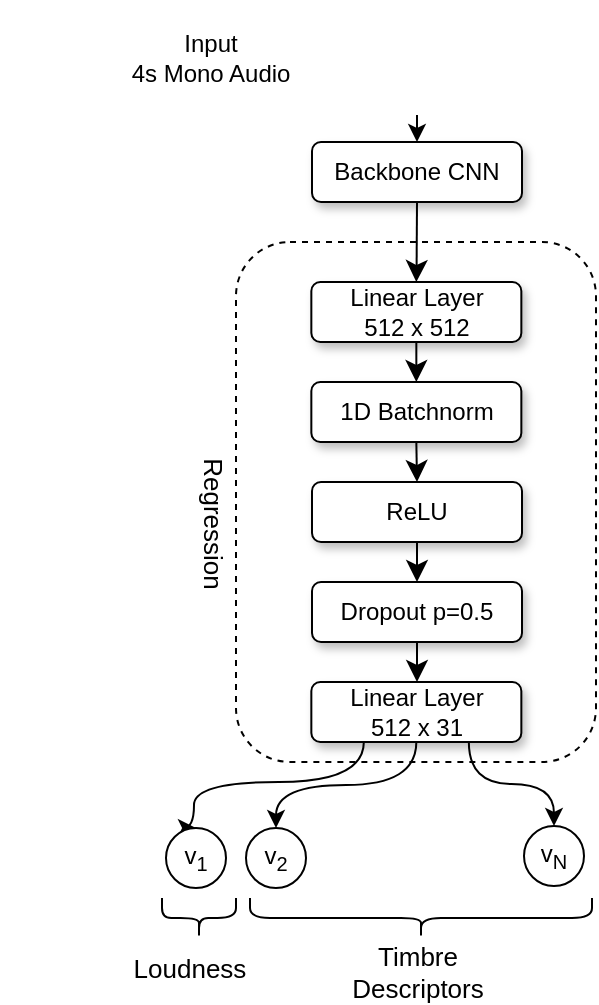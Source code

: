 <mxfile version="20.1.1" type="device"><diagram id="GG5rKbTe8fDQrTFURouP" name="Page-1"><mxGraphModel dx="816" dy="481" grid="1" gridSize="10" guides="1" tooltips="1" connect="1" arrows="1" fold="1" page="1" pageScale="1" pageWidth="850" pageHeight="1100" background="none" math="0" shadow="0"><root><mxCell id="0"/><mxCell id="1" parent="0"/><mxCell id="XHvXu2Eh44ZdJv8nYv3m-17" value="" style="rounded=1;whiteSpace=wrap;html=1;dashed=1;fillColor=none;" parent="1" vertex="1"><mxGeometry x="177" y="150" width="180" height="260" as="geometry"/></mxCell><mxCell id="qXb9EAI51RuNG1TDVk1b-13" value="" style="swimlane;startSize=0;horizontal=1;childLayout=flowLayout;flowOrientation=north;resizable=0;interRankCellSpacing=50;containerType=tree;shadow=0;rounded=0;swimlaneLine=0;perimeterSpacing=0;opacity=0;" parent="1" vertex="1"><mxGeometry x="60" y="70" width="140" height="60" as="geometry"/></mxCell><mxCell id="qXb9EAI51RuNG1TDVk1b-46" style="edgeStyle=orthogonalEdgeStyle;rounded=1;sketch=0;jumpStyle=gap;jumpSize=6;orthogonalLoop=1;jettySize=auto;html=1;exitX=0.5;exitY=1;exitDx=0;exitDy=0;entryX=0.5;entryY=0;entryDx=0;entryDy=0;shadow=0;startArrow=none;startFill=0;endArrow=classic;endFill=1;startSize=10;endSize=8;sourcePerimeterSpacing=0;targetPerimeterSpacing=1;strokeWidth=1;" parent="1" source="qXb9EAI51RuNG1TDVk1b-14" target="qXb9EAI51RuNG1TDVk1b-42" edge="1"><mxGeometry relative="1" as="geometry"/></mxCell><mxCell id="qXb9EAI51RuNG1TDVk1b-14" value="Backbone CNN" style="whiteSpace=wrap;html=1;shadow=1;rounded=1;glass=0;" parent="1" vertex="1"><mxGeometry x="215" y="100" width="105" height="30" as="geometry"/></mxCell><mxCell id="XHvXu2Eh44ZdJv8nYv3m-19" style="edgeStyle=orthogonalEdgeStyle;curved=1;rounded=0;orthogonalLoop=1;jettySize=auto;html=1;exitX=0.5;exitY=1;exitDx=0;exitDy=0;entryX=0.5;entryY=0;entryDx=0;entryDy=0;" parent="1" source="qXb9EAI51RuNG1TDVk1b-27" target="qXb9EAI51RuNG1TDVk1b-14" edge="1"><mxGeometry relative="1" as="geometry"/></mxCell><mxCell id="qXb9EAI51RuNG1TDVk1b-27" value="" style="shape=image;imageAspect=0;aspect=fixed;verticalLabelPosition=bottom;verticalAlign=top;rounded=0;shadow=0;sketch=0;image=https://i.etsystatic.com/27498402/r/il/1d3855/2878076064/il_fullxfull.2878076064_pfyw.jpg;clipPath=inset(26% 7.09% 27.67% 7.09%);" parent="1" vertex="1"><mxGeometry x="215" y="29" width="105" height="57.46" as="geometry"/></mxCell><mxCell id="qXb9EAI51RuNG1TDVk1b-79" style="edgeStyle=none;rounded=1;sketch=0;jumpStyle=gap;jumpSize=6;orthogonalLoop=1;jettySize=auto;html=1;exitX=0.5;exitY=1;exitDx=0;exitDy=0;entryX=0.5;entryY=0;entryDx=0;entryDy=0;shadow=0;startArrow=none;startFill=0;endArrow=classic;endFill=1;startSize=10;endSize=8;sourcePerimeterSpacing=0;targetPerimeterSpacing=1;strokeWidth=1;" parent="1" source="qXb9EAI51RuNG1TDVk1b-42" target="qXb9EAI51RuNG1TDVk1b-78" edge="1"><mxGeometry relative="1" as="geometry"/></mxCell><mxCell id="qXb9EAI51RuNG1TDVk1b-42" value="&lt;div&gt;Linear Layer &lt;br&gt;&lt;/div&gt;&lt;div&gt;512 x 512&lt;br&gt;&lt;/div&gt;" style="whiteSpace=wrap;html=1;shadow=1;rounded=1;glass=0;" parent="1" vertex="1"><mxGeometry x="214.67" y="170" width="105" height="30" as="geometry"/></mxCell><mxCell id="qXb9EAI51RuNG1TDVk1b-71" value="&lt;div&gt;Input&lt;br&gt;&lt;/div&gt;&lt;div&gt;4s Mono Audio&lt;/div&gt;" style="text;html=1;align=center;verticalAlign=middle;resizable=0;points=[];autosize=1;strokeColor=none;fillColor=none;shadow=0;" parent="1" vertex="1"><mxGeometry x="114.34" y="42.73" width="100" height="30" as="geometry"/></mxCell><mxCell id="qXb9EAI51RuNG1TDVk1b-81" style="edgeStyle=none;rounded=1;sketch=0;jumpStyle=gap;jumpSize=6;orthogonalLoop=1;jettySize=auto;html=1;exitX=0.5;exitY=1;exitDx=0;exitDy=0;entryX=0.5;entryY=0;entryDx=0;entryDy=0;shadow=0;startArrow=none;startFill=0;endArrow=classic;endFill=1;startSize=10;endSize=8;sourcePerimeterSpacing=0;targetPerimeterSpacing=1;strokeWidth=1;" parent="1" source="qXb9EAI51RuNG1TDVk1b-78" target="qXb9EAI51RuNG1TDVk1b-80" edge="1"><mxGeometry relative="1" as="geometry"/></mxCell><mxCell id="qXb9EAI51RuNG1TDVk1b-78" value="1D Batchnorm" style="whiteSpace=wrap;html=1;shadow=1;rounded=1;glass=0;" parent="1" vertex="1"><mxGeometry x="214.67" y="220" width="105" height="30" as="geometry"/></mxCell><mxCell id="qXb9EAI51RuNG1TDVk1b-83" style="edgeStyle=none;rounded=1;sketch=0;jumpStyle=gap;jumpSize=6;orthogonalLoop=1;jettySize=auto;html=1;exitX=0.5;exitY=1;exitDx=0;exitDy=0;entryX=0.5;entryY=0;entryDx=0;entryDy=0;shadow=0;startArrow=none;startFill=0;endArrow=classic;endFill=1;startSize=10;endSize=8;sourcePerimeterSpacing=0;targetPerimeterSpacing=1;strokeWidth=1;" parent="1" source="qXb9EAI51RuNG1TDVk1b-80" target="qXb9EAI51RuNG1TDVk1b-82" edge="1"><mxGeometry relative="1" as="geometry"/></mxCell><mxCell id="qXb9EAI51RuNG1TDVk1b-80" value="ReLU" style="whiteSpace=wrap;html=1;shadow=1;rounded=1;glass=0;" parent="1" vertex="1"><mxGeometry x="215" y="270" width="105" height="30" as="geometry"/></mxCell><mxCell id="qXb9EAI51RuNG1TDVk1b-85" style="edgeStyle=none;rounded=1;sketch=0;jumpStyle=gap;jumpSize=6;orthogonalLoop=1;jettySize=auto;html=1;exitX=0.5;exitY=1;exitDx=0;exitDy=0;entryX=0.5;entryY=0;entryDx=0;entryDy=0;shadow=0;startArrow=none;startFill=0;endArrow=classic;endFill=1;startSize=10;endSize=8;sourcePerimeterSpacing=0;targetPerimeterSpacing=1;strokeWidth=1;" parent="1" source="qXb9EAI51RuNG1TDVk1b-82" edge="1"><mxGeometry relative="1" as="geometry"><mxPoint x="267.5" y="370" as="targetPoint"/></mxGeometry></mxCell><mxCell id="qXb9EAI51RuNG1TDVk1b-82" value="Dropout p=0.5" style="whiteSpace=wrap;html=1;shadow=1;rounded=1;glass=0;" parent="1" vertex="1"><mxGeometry x="215" y="320" width="105" height="30" as="geometry"/></mxCell><mxCell id="XHvXu2Eh44ZdJv8nYv3m-10" style="edgeStyle=orthogonalEdgeStyle;curved=1;rounded=0;orthogonalLoop=1;jettySize=auto;html=1;exitX=0.25;exitY=1;exitDx=0;exitDy=0;entryX=0.5;entryY=0;entryDx=0;entryDy=0;" parent="1" source="qXb9EAI51RuNG1TDVk1b-86" target="XHvXu2Eh44ZdJv8nYv3m-1" edge="1"><mxGeometry relative="1" as="geometry"><Array as="points"><mxPoint x="241" y="420"/><mxPoint x="156" y="420"/></Array></mxGeometry></mxCell><mxCell id="XHvXu2Eh44ZdJv8nYv3m-11" style="edgeStyle=orthogonalEdgeStyle;curved=1;rounded=0;orthogonalLoop=1;jettySize=auto;html=1;exitX=0.5;exitY=1;exitDx=0;exitDy=0;" parent="1" source="qXb9EAI51RuNG1TDVk1b-86" target="XHvXu2Eh44ZdJv8nYv3m-3" edge="1"><mxGeometry relative="1" as="geometry"/></mxCell><mxCell id="XHvXu2Eh44ZdJv8nYv3m-16" style="edgeStyle=orthogonalEdgeStyle;curved=1;rounded=0;orthogonalLoop=1;jettySize=auto;html=1;exitX=0.75;exitY=1;exitDx=0;exitDy=0;entryX=0.5;entryY=0;entryDx=0;entryDy=0;" parent="1" source="qXb9EAI51RuNG1TDVk1b-86" target="XHvXu2Eh44ZdJv8nYv3m-15" edge="1"><mxGeometry relative="1" as="geometry"/></mxCell><mxCell id="qXb9EAI51RuNG1TDVk1b-86" value="&lt;div&gt;Linear Layer&lt;/div&gt;&lt;div&gt;512 x 31&lt;br&gt;&lt;/div&gt;" style="whiteSpace=wrap;html=1;shadow=1;rounded=1;glass=0;" parent="1" vertex="1"><mxGeometry x="214.67" y="370" width="105" height="30" as="geometry"/></mxCell><mxCell id="XHvXu2Eh44ZdJv8nYv3m-1" value="v&lt;sub&gt;1&lt;/sub&gt;" style="ellipse;whiteSpace=wrap;html=1;aspect=fixed;" parent="1" vertex="1"><mxGeometry x="142" y="443" width="30" height="30" as="geometry"/></mxCell><mxCell id="XHvXu2Eh44ZdJv8nYv3m-3" value="v&lt;sub&gt;2&lt;/sub&gt;" style="ellipse;whiteSpace=wrap;html=1;aspect=fixed;" parent="1" vertex="1"><mxGeometry x="182" y="443" width="30" height="30" as="geometry"/></mxCell><mxCell id="XHvXu2Eh44ZdJv8nYv3m-15" value="v&lt;sub&gt;N&lt;/sub&gt;" style="ellipse;whiteSpace=wrap;html=1;aspect=fixed;" parent="1" vertex="1"><mxGeometry x="321" y="442" width="30" height="30" as="geometry"/></mxCell><mxCell id="XHvXu2Eh44ZdJv8nYv3m-18" value="Regression" style="text;html=1;strokeColor=none;fillColor=none;align=center;verticalAlign=middle;whiteSpace=wrap;rounded=0;dashed=1;rotation=90;shadow=0;strokeWidth=1;perimeterSpacing=0;labelBackgroundColor=none;fontColor=default;spacingLeft=0;spacing=2;fontStyle=0;fontSize=13;" parent="1" vertex="1"><mxGeometry x="136" y="276" width="60" height="30" as="geometry"/></mxCell><mxCell id="QFQE4dwfznzjbwg2cKlu-3" value="" style="shape=image;html=1;verticalAlign=top;verticalLabelPosition=bottom;labelBackgroundColor=#ffffff;imageAspect=0;aspect=fixed;image=https://cdn0.iconfinder.com/data/icons/phosphor-fill-vol-2/256/dots-three-vertical-fill-128.png;direction=south;" vertex="1" parent="1"><mxGeometry x="233" y="428" width="60" height="60" as="geometry"/></mxCell><mxCell id="QFQE4dwfznzjbwg2cKlu-5" value="" style="shape=curlyBracket;whiteSpace=wrap;html=1;rounded=1;flipH=1;direction=north;" vertex="1" parent="1"><mxGeometry x="184" y="478" width="171" height="20" as="geometry"/></mxCell><mxCell id="QFQE4dwfznzjbwg2cKlu-6" value="" style="shape=curlyBracket;whiteSpace=wrap;html=1;rounded=1;flipH=1;direction=north;" vertex="1" parent="1"><mxGeometry x="140" y="478" width="37" height="20" as="geometry"/></mxCell><mxCell id="QFQE4dwfznzjbwg2cKlu-7" value="Loudness" style="text;html=1;strokeColor=none;fillColor=none;align=center;verticalAlign=middle;whiteSpace=wrap;rounded=0;dashed=1;rotation=0;shadow=0;strokeWidth=1;perimeterSpacing=0;labelBackgroundColor=none;fontColor=default;spacingLeft=0;spacing=2;fontStyle=0;fontSize=13;" vertex="1" parent="1"><mxGeometry x="124" y="498" width="60" height="30" as="geometry"/></mxCell><mxCell id="QFQE4dwfznzjbwg2cKlu-8" value="Timbre Descriptors" style="text;html=1;strokeColor=none;fillColor=none;align=center;verticalAlign=middle;whiteSpace=wrap;rounded=0;dashed=1;rotation=0;shadow=0;strokeWidth=1;perimeterSpacing=0;labelBackgroundColor=none;fontColor=default;spacingLeft=0;spacing=2;fontStyle=0;fontSize=13;" vertex="1" parent="1"><mxGeometry x="238" y="500" width="60" height="30" as="geometry"/></mxCell></root></mxGraphModel></diagram></mxfile>